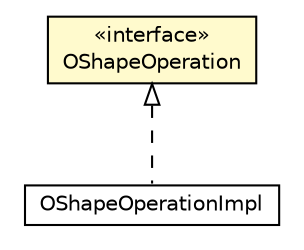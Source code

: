 #!/usr/local/bin/dot
#
# Class diagram 
# Generated by UMLGraph version R5_6-24-gf6e263 (http://www.umlgraph.org/)
#

digraph G {
	edge [fontname="Helvetica",fontsize=10,labelfontname="Helvetica",labelfontsize=10];
	node [fontname="Helvetica",fontsize=10,shape=plaintext];
	nodesep=0.25;
	ranksep=0.5;
	// com.orientechnologies.spatial.shape.OShapeOperation
	c6770615 [label=<<table title="com.orientechnologies.spatial.shape.OShapeOperation" border="0" cellborder="1" cellspacing="0" cellpadding="2" port="p" bgcolor="lemonChiffon" href="./OShapeOperation.html">
		<tr><td><table border="0" cellspacing="0" cellpadding="1">
<tr><td align="center" balign="center"> &#171;interface&#187; </td></tr>
<tr><td align="center" balign="center"> OShapeOperation </td></tr>
		</table></td></tr>
		</table>>, URL="./OShapeOperation.html", fontname="Helvetica", fontcolor="black", fontsize=10.0];
	// com.orientechnologies.spatial.shape.OShapeOperationImpl
	c6770620 [label=<<table title="com.orientechnologies.spatial.shape.OShapeOperationImpl" border="0" cellborder="1" cellspacing="0" cellpadding="2" port="p" href="./OShapeOperationImpl.html">
		<tr><td><table border="0" cellspacing="0" cellpadding="1">
<tr><td align="center" balign="center"> OShapeOperationImpl </td></tr>
		</table></td></tr>
		</table>>, URL="./OShapeOperationImpl.html", fontname="Helvetica", fontcolor="black", fontsize=10.0];
	//com.orientechnologies.spatial.shape.OShapeOperationImpl implements com.orientechnologies.spatial.shape.OShapeOperation
	c6770615:p -> c6770620:p [dir=back,arrowtail=empty,style=dashed];
}


